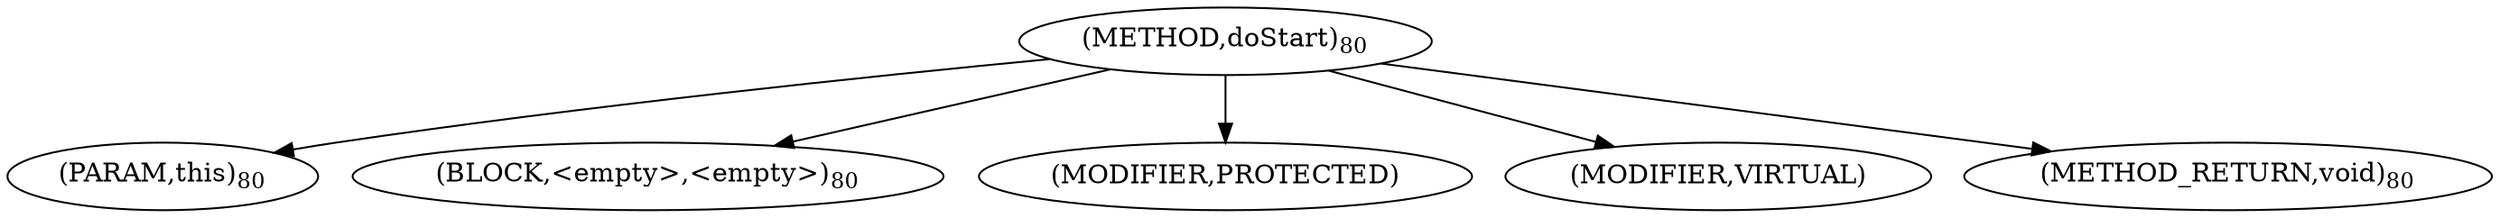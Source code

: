 digraph "doStart" {  
"141" [label = <(METHOD,doStart)<SUB>80</SUB>> ]
"142" [label = <(PARAM,this)<SUB>80</SUB>> ]
"143" [label = <(BLOCK,&lt;empty&gt;,&lt;empty&gt;)<SUB>80</SUB>> ]
"144" [label = <(MODIFIER,PROTECTED)> ]
"145" [label = <(MODIFIER,VIRTUAL)> ]
"146" [label = <(METHOD_RETURN,void)<SUB>80</SUB>> ]
  "141" -> "142" 
  "141" -> "143" 
  "141" -> "144" 
  "141" -> "145" 
  "141" -> "146" 
}
